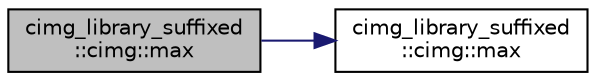 digraph "cimg_library_suffixed::cimg::max"
{
  edge [fontname="Helvetica",fontsize="10",labelfontname="Helvetica",labelfontsize="10"];
  node [fontname="Helvetica",fontsize="10",shape=record];
  rankdir="LR";
  Node1 [label="cimg_library_suffixed\l::cimg::max",height=0.2,width=0.4,color="black", fillcolor="grey75", style="filled" fontcolor="black"];
  Node1 -> Node2 [color="midnightblue",fontsize="10",style="solid",fontname="Helvetica"];
  Node2 [label="cimg_library_suffixed\l::cimg::max",height=0.2,width=0.4,color="black", fillcolor="white", style="filled",URL="$namespacecimg__library__suffixed_1_1cimg.html#a396e77232e74121c69202abb106f3fb3",tooltip="Return the maximum between two values."];
}
